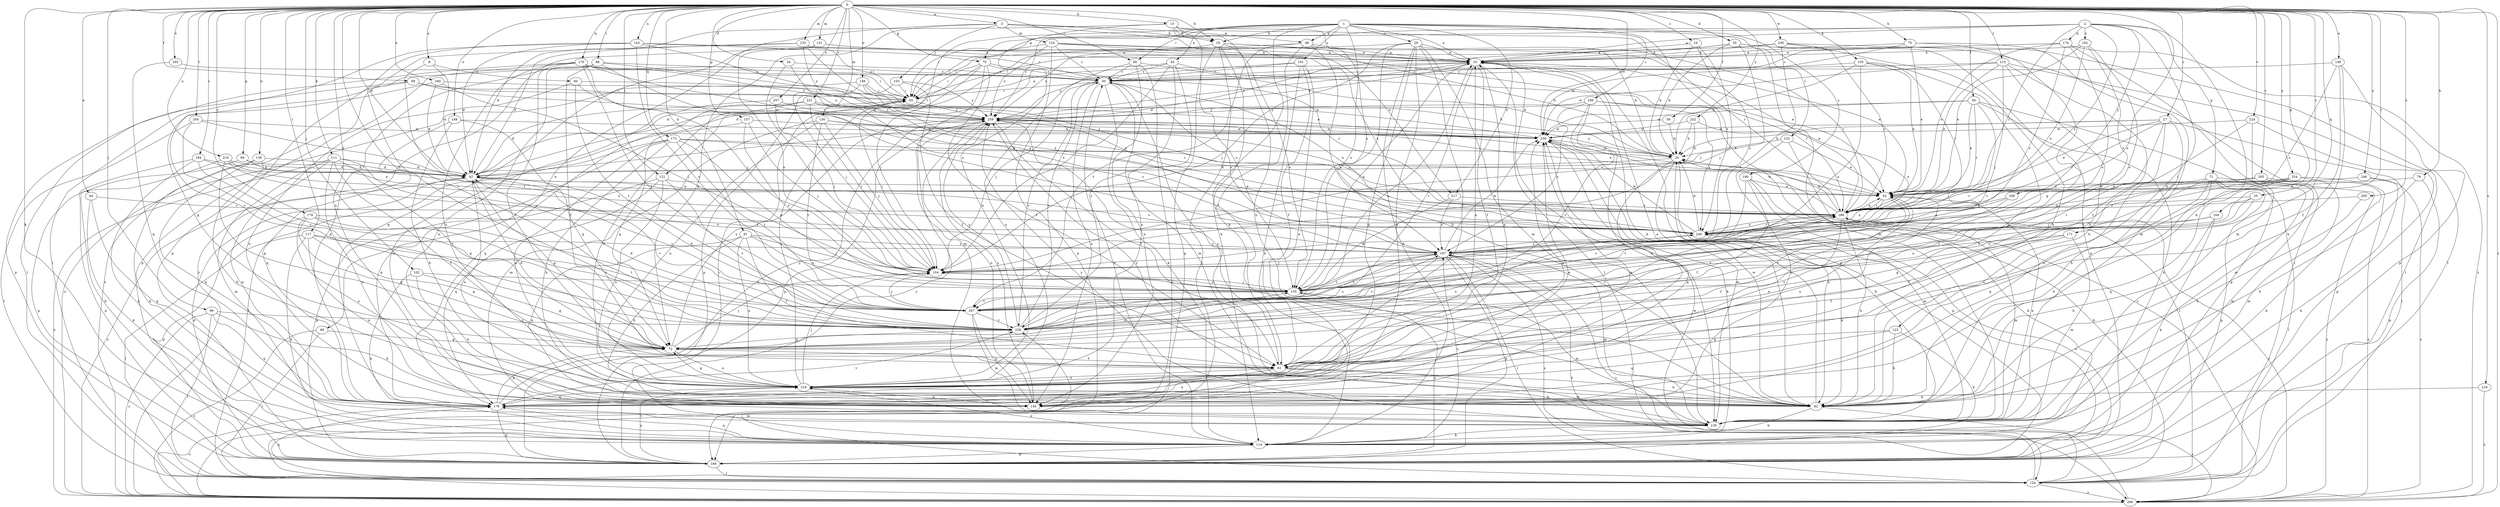 strict digraph  {
0;
1;
2;
3;
8;
10;
13;
19;
20;
24;
25;
27;
29;
30;
34;
35;
42;
44;
45;
48;
49;
52;
56;
58;
59;
60;
61;
69;
70;
71;
72;
75;
79;
81;
82;
88;
90;
93;
96;
102;
103;
104;
105;
111;
114;
115;
117;
121;
122;
123;
124;
130;
131;
133;
134;
135;
136;
143;
145;
146;
148;
149;
155;
157;
164;
166;
170;
171;
172;
174;
176;
178;
184;
186;
189;
190;
191;
192;
197;
204;
205;
207;
210;
216;
217;
218;
221;
224;
228;
230;
239;
240;
245;
246;
249;
252;
254;
257;
258;
259;
265;
269;
0 -> 3  [label=a];
0 -> 8  [label=a];
0 -> 13  [label=b];
0 -> 19  [label=b];
0 -> 24  [label=c];
0 -> 25  [label=c];
0 -> 27  [label=c];
0 -> 34  [label=d];
0 -> 35  [label=d];
0 -> 42  [label=d];
0 -> 44  [label=e];
0 -> 56  [label=f];
0 -> 58  [label=f];
0 -> 59  [label=f];
0 -> 69  [label=g];
0 -> 70  [label=g];
0 -> 75  [label=h];
0 -> 79  [label=h];
0 -> 81  [label=h];
0 -> 88  [label=i];
0 -> 90  [label=i];
0 -> 96  [label=j];
0 -> 102  [label=j];
0 -> 105  [label=k];
0 -> 111  [label=k];
0 -> 114  [label=k];
0 -> 115  [label=l];
0 -> 117  [label=l];
0 -> 121  [label=l];
0 -> 130  [label=m];
0 -> 131  [label=m];
0 -> 133  [label=m];
0 -> 136  [label=n];
0 -> 143  [label=n];
0 -> 145  [label=n];
0 -> 146  [label=o];
0 -> 148  [label=o];
0 -> 149  [label=o];
0 -> 155  [label=o];
0 -> 157  [label=p];
0 -> 164  [label=p];
0 -> 170  [label=q];
0 -> 171  [label=q];
0 -> 172  [label=q];
0 -> 178  [label=r];
0 -> 184  [label=r];
0 -> 186  [label=r];
0 -> 204  [label=t];
0 -> 205  [label=t];
0 -> 210  [label=u];
0 -> 216  [label=u];
0 -> 221  [label=v];
0 -> 224  [label=v];
0 -> 228  [label=v];
0 -> 230  [label=w];
0 -> 239  [label=w];
0 -> 240  [label=x];
0 -> 245  [label=x];
0 -> 246  [label=x];
0 -> 252  [label=y];
0 -> 254  [label=y];
0 -> 257  [label=y];
0 -> 265  [label=z];
0 -> 269  [label=z];
1 -> 10  [label=a];
1 -> 19  [label=b];
1 -> 29  [label=c];
1 -> 45  [label=e];
1 -> 48  [label=e];
1 -> 70  [label=g];
1 -> 90  [label=i];
1 -> 114  [label=k];
1 -> 121  [label=l];
1 -> 122  [label=l];
1 -> 155  [label=o];
1 -> 189  [label=s];
1 -> 190  [label=s];
1 -> 191  [label=s];
1 -> 217  [label=u];
1 -> 249  [label=x];
2 -> 10  [label=a];
2 -> 71  [label=g];
2 -> 82  [label=h];
2 -> 93  [label=i];
2 -> 123  [label=l];
2 -> 174  [label=q];
2 -> 186  [label=r];
2 -> 192  [label=s];
2 -> 249  [label=x];
2 -> 258  [label=y];
2 -> 259  [label=y];
3 -> 19  [label=b];
3 -> 48  [label=e];
3 -> 49  [label=e];
3 -> 72  [label=g];
3 -> 103  [label=j];
3 -> 134  [label=m];
3 -> 217  [label=u];
8 -> 42  [label=d];
8 -> 60  [label=f];
8 -> 207  [label=t];
10 -> 30  [label=c];
10 -> 61  [label=f];
10 -> 82  [label=h];
10 -> 124  [label=l];
10 -> 135  [label=m];
10 -> 166  [label=p];
10 -> 228  [label=v];
10 -> 259  [label=y];
13 -> 19  [label=b];
13 -> 42  [label=d];
13 -> 82  [label=h];
13 -> 155  [label=o];
13 -> 186  [label=r];
13 -> 197  [label=s];
13 -> 218  [label=u];
19 -> 10  [label=a];
19 -> 20  [label=b];
19 -> 42  [label=d];
19 -> 82  [label=h];
19 -> 124  [label=l];
19 -> 155  [label=o];
19 -> 166  [label=p];
20 -> 42  [label=d];
20 -> 82  [label=h];
20 -> 166  [label=p];
20 -> 176  [label=q];
20 -> 259  [label=y];
24 -> 10  [label=a];
24 -> 20  [label=b];
24 -> 104  [label=j];
24 -> 197  [label=s];
25 -> 61  [label=f];
25 -> 72  [label=g];
25 -> 155  [label=o];
25 -> 186  [label=r];
27 -> 20  [label=b];
27 -> 52  [label=e];
27 -> 82  [label=h];
27 -> 124  [label=l];
27 -> 145  [label=n];
27 -> 186  [label=r];
27 -> 207  [label=t];
27 -> 239  [label=w];
29 -> 10  [label=a];
29 -> 20  [label=b];
29 -> 61  [label=f];
29 -> 104  [label=j];
29 -> 114  [label=k];
29 -> 135  [label=m];
29 -> 145  [label=n];
29 -> 155  [label=o];
29 -> 176  [label=q];
29 -> 259  [label=y];
30 -> 93  [label=i];
30 -> 104  [label=j];
30 -> 114  [label=k];
30 -> 135  [label=m];
30 -> 145  [label=n];
30 -> 197  [label=s];
30 -> 228  [label=v];
30 -> 249  [label=x];
34 -> 30  [label=c];
34 -> 104  [label=j];
34 -> 249  [label=x];
35 -> 10  [label=a];
35 -> 20  [label=b];
35 -> 42  [label=d];
35 -> 104  [label=j];
35 -> 124  [label=l];
35 -> 135  [label=m];
35 -> 166  [label=p];
42 -> 52  [label=e];
42 -> 72  [label=g];
42 -> 197  [label=s];
42 -> 218  [label=u];
42 -> 228  [label=v];
42 -> 269  [label=z];
44 -> 114  [label=k];
44 -> 176  [label=q];
44 -> 186  [label=r];
45 -> 30  [label=c];
45 -> 42  [label=d];
45 -> 104  [label=j];
45 -> 186  [label=r];
45 -> 218  [label=u];
45 -> 228  [label=v];
48 -> 10  [label=a];
48 -> 61  [label=f];
48 -> 82  [label=h];
48 -> 93  [label=i];
48 -> 186  [label=r];
48 -> 207  [label=t];
49 -> 72  [label=g];
49 -> 124  [label=l];
49 -> 269  [label=z];
52 -> 186  [label=r];
52 -> 207  [label=t];
52 -> 218  [label=u];
52 -> 228  [label=v];
52 -> 249  [label=x];
56 -> 52  [label=e];
56 -> 114  [label=k];
56 -> 166  [label=p];
56 -> 186  [label=r];
56 -> 207  [label=t];
56 -> 239  [label=w];
56 -> 259  [label=y];
58 -> 93  [label=i];
58 -> 166  [label=p];
58 -> 228  [label=v];
58 -> 239  [label=w];
58 -> 259  [label=y];
59 -> 20  [label=b];
59 -> 239  [label=w];
60 -> 93  [label=i];
60 -> 145  [label=n];
60 -> 207  [label=t];
60 -> 249  [label=x];
61 -> 10  [label=a];
61 -> 82  [label=h];
61 -> 135  [label=m];
61 -> 145  [label=n];
61 -> 218  [label=u];
61 -> 259  [label=y];
69 -> 42  [label=d];
69 -> 52  [label=e];
69 -> 166  [label=p];
70 -> 30  [label=c];
70 -> 42  [label=d];
70 -> 61  [label=f];
70 -> 93  [label=i];
70 -> 104  [label=j];
70 -> 135  [label=m];
70 -> 186  [label=r];
71 -> 52  [label=e];
71 -> 82  [label=h];
71 -> 124  [label=l];
71 -> 166  [label=p];
71 -> 176  [label=q];
71 -> 207  [label=t];
71 -> 269  [label=z];
72 -> 42  [label=d];
72 -> 61  [label=f];
72 -> 104  [label=j];
72 -> 155  [label=o];
72 -> 186  [label=r];
72 -> 218  [label=u];
72 -> 249  [label=x];
72 -> 259  [label=y];
75 -> 10  [label=a];
75 -> 52  [label=e];
75 -> 72  [label=g];
75 -> 135  [label=m];
75 -> 239  [label=w];
79 -> 52  [label=e];
79 -> 82  [label=h];
79 -> 166  [label=p];
81 -> 61  [label=f];
81 -> 82  [label=h];
81 -> 104  [label=j];
81 -> 145  [label=n];
81 -> 155  [label=o];
81 -> 197  [label=s];
81 -> 218  [label=u];
82 -> 10  [label=a];
82 -> 30  [label=c];
82 -> 114  [label=k];
82 -> 239  [label=w];
82 -> 259  [label=y];
82 -> 269  [label=z];
88 -> 30  [label=c];
88 -> 61  [label=f];
88 -> 145  [label=n];
88 -> 176  [label=q];
88 -> 197  [label=s];
88 -> 249  [label=x];
88 -> 269  [label=z];
90 -> 20  [label=b];
90 -> 30  [label=c];
90 -> 145  [label=n];
90 -> 218  [label=u];
90 -> 269  [label=z];
93 -> 10  [label=a];
93 -> 42  [label=d];
93 -> 104  [label=j];
93 -> 259  [label=y];
96 -> 82  [label=h];
96 -> 124  [label=l];
96 -> 176  [label=q];
96 -> 228  [label=v];
96 -> 269  [label=z];
102 -> 72  [label=g];
102 -> 82  [label=h];
102 -> 114  [label=k];
102 -> 155  [label=o];
103 -> 61  [label=f];
103 -> 93  [label=i];
103 -> 166  [label=p];
103 -> 259  [label=y];
104 -> 155  [label=o];
104 -> 186  [label=r];
105 -> 20  [label=b];
105 -> 30  [label=c];
105 -> 52  [label=e];
105 -> 155  [label=o];
105 -> 186  [label=r];
105 -> 218  [label=u];
111 -> 42  [label=d];
111 -> 61  [label=f];
111 -> 72  [label=g];
111 -> 135  [label=m];
111 -> 145  [label=n];
111 -> 155  [label=o];
111 -> 176  [label=q];
111 -> 269  [label=z];
114 -> 30  [label=c];
114 -> 93  [label=i];
114 -> 166  [label=p];
114 -> 176  [label=q];
114 -> 197  [label=s];
114 -> 218  [label=u];
115 -> 30  [label=c];
115 -> 52  [label=e];
115 -> 82  [label=h];
115 -> 104  [label=j];
115 -> 124  [label=l];
115 -> 218  [label=u];
115 -> 239  [label=w];
117 -> 72  [label=g];
117 -> 114  [label=k];
117 -> 124  [label=l];
117 -> 145  [label=n];
117 -> 197  [label=s];
117 -> 207  [label=t];
121 -> 52  [label=e];
121 -> 166  [label=p];
121 -> 176  [label=q];
121 -> 218  [label=u];
121 -> 228  [label=v];
122 -> 20  [label=b];
122 -> 52  [label=e];
122 -> 124  [label=l];
122 -> 145  [label=n];
123 -> 72  [label=g];
123 -> 82  [label=h];
123 -> 114  [label=k];
123 -> 176  [label=q];
124 -> 20  [label=b];
124 -> 176  [label=q];
124 -> 197  [label=s];
124 -> 239  [label=w];
124 -> 269  [label=z];
130 -> 52  [label=e];
130 -> 104  [label=j];
130 -> 135  [label=m];
130 -> 207  [label=t];
130 -> 218  [label=u];
130 -> 239  [label=w];
131 -> 10  [label=a];
131 -> 52  [label=e];
131 -> 155  [label=o];
131 -> 176  [label=q];
131 -> 269  [label=z];
133 -> 10  [label=a];
133 -> 42  [label=d];
133 -> 52  [label=e];
133 -> 93  [label=i];
133 -> 228  [label=v];
133 -> 259  [label=y];
134 -> 10  [label=a];
134 -> 30  [label=c];
134 -> 52  [label=e];
134 -> 93  [label=i];
134 -> 166  [label=p];
134 -> 249  [label=x];
134 -> 259  [label=y];
135 -> 20  [label=b];
135 -> 52  [label=e];
135 -> 114  [label=k];
135 -> 259  [label=y];
136 -> 42  [label=d];
136 -> 82  [label=h];
136 -> 114  [label=k];
136 -> 176  [label=q];
143 -> 10  [label=a];
143 -> 30  [label=c];
143 -> 42  [label=d];
143 -> 124  [label=l];
143 -> 166  [label=p];
143 -> 186  [label=r];
143 -> 207  [label=t];
145 -> 239  [label=w];
145 -> 259  [label=y];
146 -> 20  [label=b];
146 -> 93  [label=i];
146 -> 104  [label=j];
146 -> 239  [label=w];
146 -> 269  [label=z];
148 -> 72  [label=g];
148 -> 82  [label=h];
148 -> 176  [label=q];
148 -> 239  [label=w];
149 -> 30  [label=c];
149 -> 61  [label=f];
149 -> 82  [label=h];
149 -> 166  [label=p];
149 -> 197  [label=s];
155 -> 10  [label=a];
155 -> 104  [label=j];
155 -> 135  [label=m];
155 -> 207  [label=t];
157 -> 72  [label=g];
157 -> 104  [label=j];
157 -> 155  [label=o];
157 -> 239  [label=w];
164 -> 82  [label=h];
164 -> 114  [label=k];
164 -> 155  [label=o];
164 -> 249  [label=x];
166 -> 42  [label=d];
166 -> 124  [label=l];
166 -> 155  [label=o];
166 -> 218  [label=u];
166 -> 249  [label=x];
166 -> 259  [label=y];
170 -> 30  [label=c];
170 -> 61  [label=f];
170 -> 93  [label=i];
170 -> 104  [label=j];
170 -> 124  [label=l];
170 -> 166  [label=p];
170 -> 207  [label=t];
170 -> 218  [label=u];
170 -> 249  [label=x];
170 -> 259  [label=y];
171 -> 61  [label=f];
171 -> 135  [label=m];
171 -> 197  [label=s];
171 -> 228  [label=v];
172 -> 20  [label=b];
172 -> 52  [label=e];
172 -> 82  [label=h];
172 -> 124  [label=l];
172 -> 155  [label=o];
172 -> 176  [label=q];
172 -> 207  [label=t];
172 -> 218  [label=u];
174 -> 10  [label=a];
174 -> 30  [label=c];
174 -> 52  [label=e];
174 -> 135  [label=m];
174 -> 155  [label=o];
174 -> 197  [label=s];
174 -> 269  [label=z];
176 -> 72  [label=g];
176 -> 135  [label=m];
176 -> 166  [label=p];
176 -> 228  [label=v];
176 -> 239  [label=w];
176 -> 259  [label=y];
176 -> 269  [label=z];
178 -> 72  [label=g];
178 -> 166  [label=p];
178 -> 207  [label=t];
178 -> 218  [label=u];
178 -> 228  [label=v];
178 -> 249  [label=x];
184 -> 42  [label=d];
184 -> 114  [label=k];
184 -> 166  [label=p];
184 -> 228  [label=v];
184 -> 249  [label=x];
186 -> 10  [label=a];
186 -> 20  [label=b];
186 -> 52  [label=e];
186 -> 61  [label=f];
186 -> 82  [label=h];
186 -> 135  [label=m];
186 -> 239  [label=w];
186 -> 249  [label=x];
189 -> 145  [label=n];
189 -> 197  [label=s];
189 -> 228  [label=v];
189 -> 249  [label=x];
189 -> 259  [label=y];
189 -> 269  [label=z];
190 -> 52  [label=e];
190 -> 61  [label=f];
190 -> 114  [label=k];
190 -> 135  [label=m];
190 -> 228  [label=v];
191 -> 30  [label=c];
191 -> 61  [label=f];
191 -> 114  [label=k];
191 -> 145  [label=n];
191 -> 259  [label=y];
192 -> 10  [label=a];
192 -> 52  [label=e];
192 -> 155  [label=o];
192 -> 197  [label=s];
192 -> 249  [label=x];
197 -> 104  [label=j];
197 -> 124  [label=l];
197 -> 135  [label=m];
197 -> 166  [label=p];
197 -> 207  [label=t];
197 -> 228  [label=v];
197 -> 239  [label=w];
197 -> 269  [label=z];
204 -> 42  [label=d];
204 -> 124  [label=l];
204 -> 228  [label=v];
204 -> 239  [label=w];
205 -> 52  [label=e];
205 -> 114  [label=k];
205 -> 135  [label=m];
205 -> 249  [label=x];
207 -> 42  [label=d];
207 -> 104  [label=j];
207 -> 135  [label=m];
207 -> 145  [label=n];
207 -> 197  [label=s];
207 -> 228  [label=v];
210 -> 42  [label=d];
210 -> 52  [label=e];
210 -> 72  [label=g];
210 -> 114  [label=k];
210 -> 197  [label=s];
216 -> 176  [label=q];
216 -> 269  [label=z];
217 -> 155  [label=o];
217 -> 186  [label=r];
217 -> 197  [label=s];
218 -> 10  [label=a];
218 -> 52  [label=e];
218 -> 72  [label=g];
218 -> 82  [label=h];
218 -> 93  [label=i];
218 -> 104  [label=j];
218 -> 145  [label=n];
218 -> 176  [label=q];
218 -> 239  [label=w];
221 -> 104  [label=j];
221 -> 176  [label=q];
221 -> 186  [label=r];
221 -> 197  [label=s];
221 -> 218  [label=u];
221 -> 259  [label=y];
224 -> 135  [label=m];
224 -> 166  [label=p];
224 -> 207  [label=t];
224 -> 239  [label=w];
228 -> 10  [label=a];
228 -> 30  [label=c];
228 -> 42  [label=d];
228 -> 72  [label=g];
228 -> 197  [label=s];
228 -> 259  [label=y];
230 -> 10  [label=a];
230 -> 82  [label=h];
230 -> 93  [label=i];
230 -> 124  [label=l];
230 -> 155  [label=o];
230 -> 186  [label=r];
239 -> 20  [label=b];
239 -> 114  [label=k];
239 -> 135  [label=m];
239 -> 259  [label=y];
240 -> 42  [label=d];
240 -> 72  [label=g];
240 -> 93  [label=i];
240 -> 104  [label=j];
245 -> 30  [label=c];
245 -> 176  [label=q];
246 -> 52  [label=e];
246 -> 114  [label=k];
246 -> 186  [label=r];
246 -> 269  [label=z];
249 -> 20  [label=b];
249 -> 82  [label=h];
249 -> 186  [label=r];
249 -> 197  [label=s];
249 -> 239  [label=w];
252 -> 20  [label=b];
252 -> 42  [label=d];
252 -> 239  [label=w];
252 -> 249  [label=x];
254 -> 52  [label=e];
254 -> 104  [label=j];
254 -> 135  [label=m];
254 -> 176  [label=q];
254 -> 186  [label=r];
254 -> 218  [label=u];
254 -> 269  [label=z];
257 -> 104  [label=j];
257 -> 145  [label=n];
257 -> 259  [label=y];
258 -> 186  [label=r];
258 -> 228  [label=v];
258 -> 249  [label=x];
259 -> 10  [label=a];
259 -> 61  [label=f];
259 -> 145  [label=n];
259 -> 166  [label=p];
259 -> 186  [label=r];
259 -> 239  [label=w];
265 -> 82  [label=h];
265 -> 186  [label=r];
269 -> 186  [label=r];
269 -> 197  [label=s];
269 -> 228  [label=v];
}
